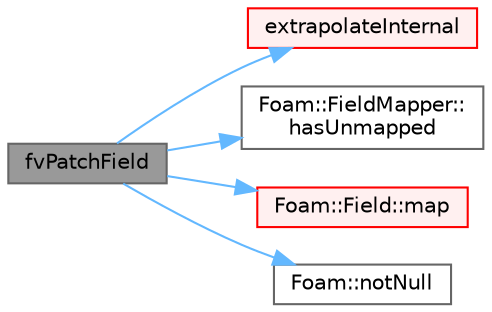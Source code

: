 digraph "fvPatchField"
{
 // LATEX_PDF_SIZE
  bgcolor="transparent";
  edge [fontname=Helvetica,fontsize=10,labelfontname=Helvetica,labelfontsize=10];
  node [fontname=Helvetica,fontsize=10,shape=box,height=0.2,width=0.4];
  rankdir="LR";
  Node1 [id="Node000001",label="fvPatchField",height=0.2,width=0.4,color="gray40", fillcolor="grey60", style="filled", fontcolor="black",tooltip=" "];
  Node1 -> Node2 [id="edge1_Node000001_Node000002",color="steelblue1",style="solid",tooltip=" "];
  Node2 [id="Node000002",label="extrapolateInternal",height=0.2,width=0.4,color="red", fillcolor="#FFF0F0", style="filled",URL="$classFoam_1_1fvPatchField.html#ad941697e32aa2ca9e41107ff773d5d60",tooltip=" "];
  Node1 -> Node4 [id="edge2_Node000001_Node000004",color="steelblue1",style="solid",tooltip=" "];
  Node4 [id="Node000004",label="Foam::FieldMapper::\lhasUnmapped",height=0.2,width=0.4,color="grey40", fillcolor="white", style="filled",URL="$classFoam_1_1FieldMapper.html#ad42a7eaf1ac53336e0ed2ab45cc16790",tooltip=" "];
  Node1 -> Node5 [id="edge3_Node000001_Node000005",color="steelblue1",style="solid",tooltip=" "];
  Node5 [id="Node000005",label="Foam::Field::map",height=0.2,width=0.4,color="red", fillcolor="#FFF0F0", style="filled",URL="$classFoam_1_1Field.html#ac1b4ee90a2ebd5b242779445f365b986",tooltip=" "];
  Node1 -> Node10 [id="edge4_Node000001_Node000010",color="steelblue1",style="solid",tooltip=" "];
  Node10 [id="Node000010",label="Foam::notNull",height=0.2,width=0.4,color="grey40", fillcolor="white", style="filled",URL="$namespaceFoam.html#aa8ced45534ca58d6f845747ebb5f8445",tooltip=" "];
}
